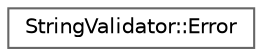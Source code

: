 digraph "Graphical Class Hierarchy"
{
 // LATEX_PDF_SIZE
  bgcolor="transparent";
  edge [fontname=Helvetica,fontsize=10,labelfontname=Helvetica,labelfontsize=10];
  node [fontname=Helvetica,fontsize=10,shape=box,height=0.2,width=0.4];
  rankdir="LR";
  Node0 [id="Node000000",label="StringValidator::Error",height=0.2,width=0.4,color="grey40", fillcolor="white", style="filled",URL="$d0/d15/structStringValidator_1_1Error.html",tooltip=" "];
}

